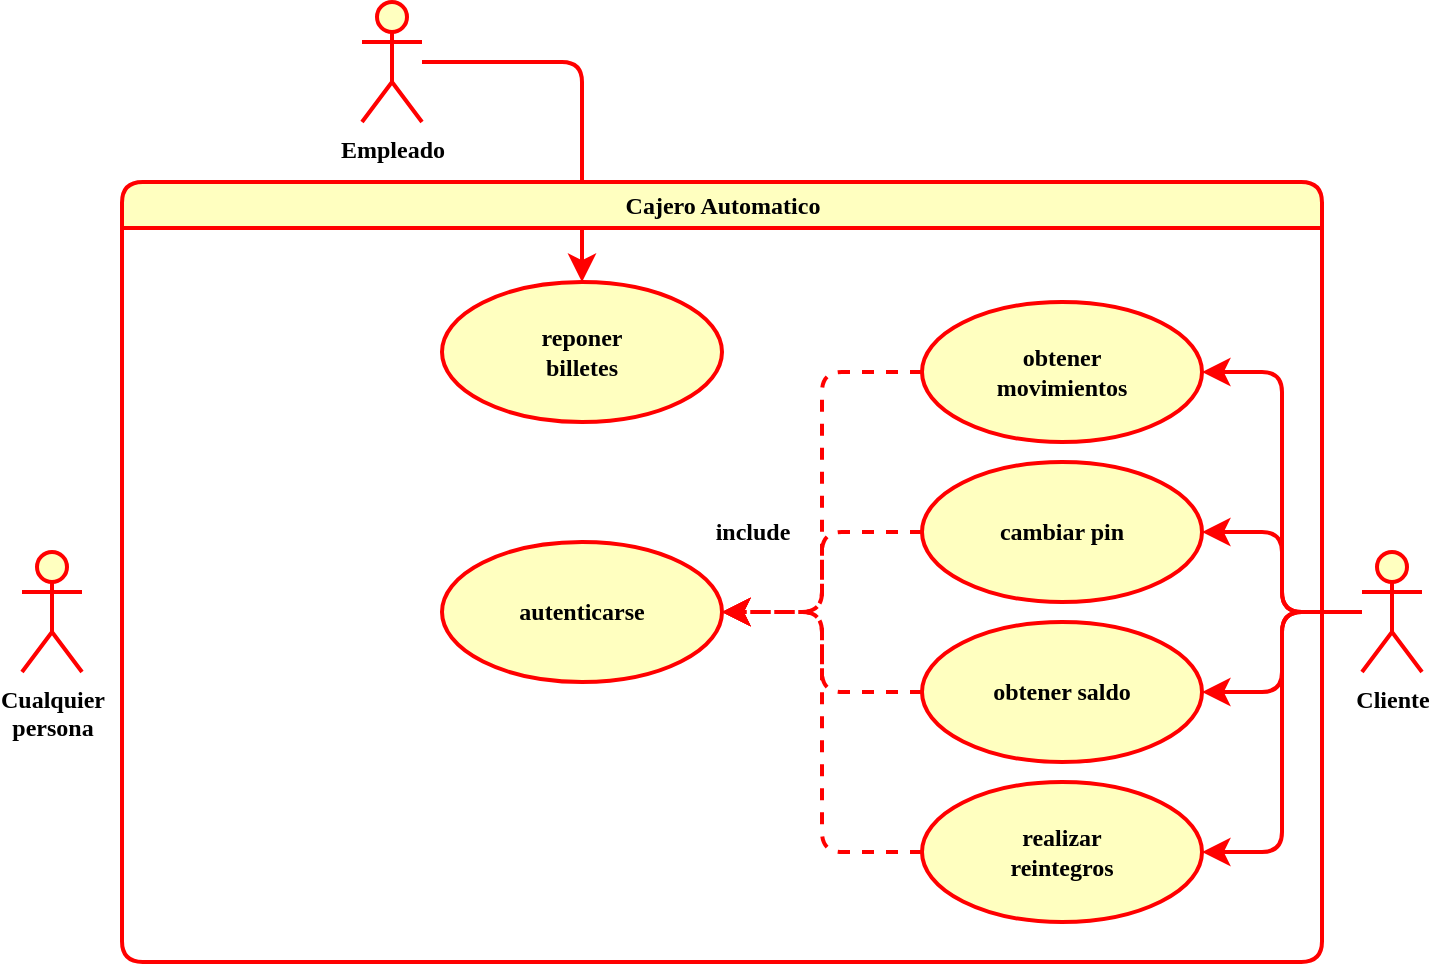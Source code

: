 <mxfile version="16.5.6" type="device"><diagram name="Page-1" id="58cdce13-f638-feb5-8d6f-7d28b1aa9fa0"><mxGraphModel dx="1293" dy="671" grid="1" gridSize="10" guides="1" tooltips="1" connect="1" arrows="1" fold="1" page="1" pageScale="1" pageWidth="1100" pageHeight="850" background="none" math="0" shadow="0"><root><mxCell id="0"/><mxCell id="1" parent="0"/><mxCell id="hwV_2SLnI1iF9xXN48G5-1" value="Cualquier&lt;br&gt;persona" style="shape=umlActor;verticalLabelPosition=bottom;verticalAlign=top;html=1;rounded=1;shadow=0;labelBackgroundColor=none;comic=0;fontFamily=Jetbrains Mono;fontSource=https%3A%2F%2Ffonts.googleapis.com%2Fcss%3Ffamily%3DJetbrains%2BMono;fontSize=12;fontColor=default;strokeColor=#ff0000;strokeWidth=2;fillColor=#ffffc0;fontStyle=1" vertex="1" parent="1"><mxGeometry x="270" y="395" width="30" height="60" as="geometry"/></mxCell><mxCell id="hwV_2SLnI1iF9xXN48G5-15" style="edgeStyle=orthogonalEdgeStyle;shape=connector;rounded=1;orthogonalLoop=1;jettySize=auto;html=1;entryX=1;entryY=0.5;entryDx=0;entryDy=0;labelBackgroundColor=none;fontFamily=Jetbrains Mono;fontSource=https%3A%2F%2Ffonts.googleapis.com%2Fcss%3Ffamily%3DJetbrains%2BMono;fontSize=12;fontColor=default;endArrow=classic;endFill=1;endSize=8;strokeColor=#ff0000;strokeWidth=2;fontStyle=1" edge="1" parent="1" source="hwV_2SLnI1iF9xXN48G5-4" target="hwV_2SLnI1iF9xXN48G5-12"><mxGeometry relative="1" as="geometry"/></mxCell><mxCell id="hwV_2SLnI1iF9xXN48G5-16" style="edgeStyle=orthogonalEdgeStyle;shape=connector;rounded=1;orthogonalLoop=1;jettySize=auto;html=1;entryX=1;entryY=0.5;entryDx=0;entryDy=0;labelBackgroundColor=none;fontFamily=Jetbrains Mono;fontSource=https%3A%2F%2Ffonts.googleapis.com%2Fcss%3Ffamily%3DJetbrains%2BMono;fontSize=12;fontColor=default;endArrow=classic;endFill=1;endSize=8;strokeColor=#ff0000;strokeWidth=2;fontStyle=1" edge="1" parent="1" source="hwV_2SLnI1iF9xXN48G5-4" target="hwV_2SLnI1iF9xXN48G5-14"><mxGeometry relative="1" as="geometry"/></mxCell><mxCell id="hwV_2SLnI1iF9xXN48G5-17" style="edgeStyle=orthogonalEdgeStyle;shape=connector;rounded=1;orthogonalLoop=1;jettySize=auto;html=1;entryX=1;entryY=0.5;entryDx=0;entryDy=0;labelBackgroundColor=none;fontFamily=Jetbrains Mono;fontSource=https%3A%2F%2Ffonts.googleapis.com%2Fcss%3Ffamily%3DJetbrains%2BMono;fontSize=12;fontColor=default;endArrow=classic;endFill=1;endSize=8;strokeColor=#ff0000;strokeWidth=2;fontStyle=1" edge="1" parent="1" source="hwV_2SLnI1iF9xXN48G5-4" target="hwV_2SLnI1iF9xXN48G5-11"><mxGeometry relative="1" as="geometry"/></mxCell><mxCell id="hwV_2SLnI1iF9xXN48G5-18" style="edgeStyle=orthogonalEdgeStyle;shape=connector;rounded=1;orthogonalLoop=1;jettySize=auto;html=1;entryX=1;entryY=0.5;entryDx=0;entryDy=0;labelBackgroundColor=none;fontFamily=Jetbrains Mono;fontSource=https%3A%2F%2Ffonts.googleapis.com%2Fcss%3Ffamily%3DJetbrains%2BMono;fontSize=12;fontColor=default;endArrow=classic;endFill=1;endSize=8;strokeColor=#ff0000;strokeWidth=2;fontStyle=1" edge="1" parent="1" source="hwV_2SLnI1iF9xXN48G5-4" target="hwV_2SLnI1iF9xXN48G5-13"><mxGeometry relative="1" as="geometry"/></mxCell><mxCell id="hwV_2SLnI1iF9xXN48G5-4" value="Cliente" style="shape=umlActor;verticalLabelPosition=bottom;verticalAlign=top;html=1;rounded=1;shadow=0;labelBackgroundColor=none;comic=0;fontFamily=Jetbrains Mono;fontSource=https%3A%2F%2Ffonts.googleapis.com%2Fcss%3Ffamily%3DJetbrains%2BMono;fontSize=12;fontColor=default;strokeColor=#ff0000;strokeWidth=2;fillColor=#ffffc0;fontStyle=1" vertex="1" parent="1"><mxGeometry x="940" y="395" width="30" height="60" as="geometry"/></mxCell><mxCell id="hwV_2SLnI1iF9xXN48G5-26" style="edgeStyle=orthogonalEdgeStyle;shape=connector;rounded=1;orthogonalLoop=1;jettySize=auto;html=1;labelBackgroundColor=none;fontFamily=Jetbrains Mono;fontSource=https%3A%2F%2Ffonts.googleapis.com%2Fcss%3Ffamily%3DJetbrains%2BMono;fontSize=12;fontColor=default;endArrow=classic;endFill=1;endSize=8;strokeColor=#ff0000;strokeWidth=2;fontStyle=1" edge="1" parent="1" source="hwV_2SLnI1iF9xXN48G5-6" target="hwV_2SLnI1iF9xXN48G5-24"><mxGeometry relative="1" as="geometry"/></mxCell><mxCell id="hwV_2SLnI1iF9xXN48G5-6" value="Empleado" style="shape=umlActor;verticalLabelPosition=bottom;verticalAlign=top;html=1;rounded=1;shadow=0;labelBackgroundColor=none;comic=0;fontFamily=Jetbrains Mono;fontSource=https%3A%2F%2Ffonts.googleapis.com%2Fcss%3Ffamily%3DJetbrains%2BMono;fontSize=12;fontColor=default;strokeColor=#ff0000;strokeWidth=2;fillColor=#ffffc0;fontStyle=1" vertex="1" parent="1"><mxGeometry x="440" y="120" width="30" height="60" as="geometry"/></mxCell><mxCell id="hwV_2SLnI1iF9xXN48G5-9" value="autenticarse" style="ellipse;whiteSpace=wrap;html=1;rounded=1;shadow=0;labelBackgroundColor=none;comic=0;fontFamily=Jetbrains Mono;fontSource=https%3A%2F%2Ffonts.googleapis.com%2Fcss%3Ffamily%3DJetbrains%2BMono;fontSize=12;fontColor=default;strokeColor=#ff0000;strokeWidth=2;fillColor=#ffffc0;fontStyle=1" vertex="1" parent="1"><mxGeometry x="480" y="390" width="140" height="70" as="geometry"/></mxCell><mxCell id="hwV_2SLnI1iF9xXN48G5-20" style="edgeStyle=orthogonalEdgeStyle;shape=connector;rounded=1;orthogonalLoop=1;jettySize=auto;html=1;labelBackgroundColor=none;fontFamily=Jetbrains Mono;fontSource=https%3A%2F%2Ffonts.googleapis.com%2Fcss%3Ffamily%3DJetbrains%2BMono;fontSize=12;fontColor=default;endArrow=classic;endFill=1;endSize=8;strokeColor=#ff0000;strokeWidth=2;dashed=1;fontStyle=1" edge="1" parent="1" source="hwV_2SLnI1iF9xXN48G5-11" target="hwV_2SLnI1iF9xXN48G5-9"><mxGeometry relative="1" as="geometry"/></mxCell><mxCell id="hwV_2SLnI1iF9xXN48G5-11" value="cambiar pin" style="ellipse;whiteSpace=wrap;html=1;rounded=1;shadow=0;labelBackgroundColor=none;comic=0;fontFamily=Jetbrains Mono;fontSource=https%3A%2F%2Ffonts.googleapis.com%2Fcss%3Ffamily%3DJetbrains%2BMono;fontSize=12;fontColor=default;strokeColor=#ff0000;strokeWidth=2;fillColor=#ffffc0;fontStyle=1" vertex="1" parent="1"><mxGeometry x="720" y="350" width="140" height="70" as="geometry"/></mxCell><mxCell id="hwV_2SLnI1iF9xXN48G5-19" style="edgeStyle=orthogonalEdgeStyle;shape=connector;rounded=1;orthogonalLoop=1;jettySize=auto;html=1;entryX=1;entryY=0.5;entryDx=0;entryDy=0;labelBackgroundColor=none;fontFamily=Jetbrains Mono;fontSource=https%3A%2F%2Ffonts.googleapis.com%2Fcss%3Ffamily%3DJetbrains%2BMono;fontSize=12;fontColor=default;endArrow=classic;endFill=1;endSize=8;strokeColor=#ff0000;strokeWidth=2;dashed=1;fontStyle=1" edge="1" parent="1" source="hwV_2SLnI1iF9xXN48G5-12" target="hwV_2SLnI1iF9xXN48G5-9"><mxGeometry relative="1" as="geometry"/></mxCell><mxCell id="hwV_2SLnI1iF9xXN48G5-12" value="obtener &lt;br&gt;movimientos" style="ellipse;whiteSpace=wrap;html=1;rounded=1;shadow=0;labelBackgroundColor=none;comic=0;fontFamily=Jetbrains Mono;fontSource=https%3A%2F%2Ffonts.googleapis.com%2Fcss%3Ffamily%3DJetbrains%2BMono;fontSize=12;fontColor=default;strokeColor=#ff0000;strokeWidth=2;fillColor=#ffffc0;fontStyle=1" vertex="1" parent="1"><mxGeometry x="720" y="270" width="140" height="70" as="geometry"/></mxCell><mxCell id="hwV_2SLnI1iF9xXN48G5-21" style="edgeStyle=orthogonalEdgeStyle;shape=connector;rounded=1;orthogonalLoop=1;jettySize=auto;html=1;labelBackgroundColor=none;fontFamily=Jetbrains Mono;fontSource=https%3A%2F%2Ffonts.googleapis.com%2Fcss%3Ffamily%3DJetbrains%2BMono;fontSize=12;fontColor=default;endArrow=classic;endFill=1;endSize=8;strokeColor=#ff0000;strokeWidth=2;dashed=1;fontStyle=1" edge="1" parent="1" source="hwV_2SLnI1iF9xXN48G5-13" target="hwV_2SLnI1iF9xXN48G5-9"><mxGeometry relative="1" as="geometry"/></mxCell><mxCell id="hwV_2SLnI1iF9xXN48G5-13" value="obtener saldo" style="ellipse;whiteSpace=wrap;html=1;rounded=1;shadow=0;labelBackgroundColor=none;comic=0;fontFamily=Jetbrains Mono;fontSource=https%3A%2F%2Ffonts.googleapis.com%2Fcss%3Ffamily%3DJetbrains%2BMono;fontSize=12;fontColor=default;strokeColor=#ff0000;strokeWidth=2;fillColor=#ffffc0;fontStyle=1" vertex="1" parent="1"><mxGeometry x="720" y="430" width="140" height="70" as="geometry"/></mxCell><mxCell id="hwV_2SLnI1iF9xXN48G5-22" style="edgeStyle=orthogonalEdgeStyle;shape=connector;rounded=1;orthogonalLoop=1;jettySize=auto;html=1;entryX=1;entryY=0.5;entryDx=0;entryDy=0;labelBackgroundColor=none;fontFamily=Jetbrains Mono;fontSource=https%3A%2F%2Ffonts.googleapis.com%2Fcss%3Ffamily%3DJetbrains%2BMono;fontSize=12;fontColor=default;endArrow=classic;endFill=1;endSize=8;strokeColor=#ff0000;strokeWidth=2;dashed=1;fontStyle=1" edge="1" parent="1" source="hwV_2SLnI1iF9xXN48G5-14" target="hwV_2SLnI1iF9xXN48G5-9"><mxGeometry relative="1" as="geometry"/></mxCell><mxCell id="hwV_2SLnI1iF9xXN48G5-14" value="realizar&lt;br&gt;reintegros" style="ellipse;whiteSpace=wrap;html=1;rounded=1;shadow=0;labelBackgroundColor=none;comic=0;fontFamily=Jetbrains Mono;fontSource=https%3A%2F%2Ffonts.googleapis.com%2Fcss%3Ffamily%3DJetbrains%2BMono;fontSize=12;fontColor=default;strokeColor=#ff0000;strokeWidth=2;fillColor=#ffffc0;fontStyle=1" vertex="1" parent="1"><mxGeometry x="720" y="510" width="140" height="70" as="geometry"/></mxCell><mxCell id="hwV_2SLnI1iF9xXN48G5-23" value="include" style="text;html=1;align=center;verticalAlign=middle;resizable=0;points=[];autosize=1;strokeColor=none;fillColor=none;fontSize=12;fontFamily=Jetbrains Mono;fontColor=default;fontStyle=1" vertex="1" parent="1"><mxGeometry x="600" y="375" width="70" height="20" as="geometry"/></mxCell><mxCell id="hwV_2SLnI1iF9xXN48G5-24" value="reponer&lt;br&gt;billetes" style="ellipse;whiteSpace=wrap;html=1;rounded=1;shadow=0;labelBackgroundColor=none;comic=0;fontFamily=Jetbrains Mono;fontSource=https%3A%2F%2Ffonts.googleapis.com%2Fcss%3Ffamily%3DJetbrains%2BMono;fontSize=12;fontColor=default;strokeColor=#ff0000;strokeWidth=2;fillColor=#ffffc0;fontStyle=1" vertex="1" parent="1"><mxGeometry x="480" y="260" width="140" height="70" as="geometry"/></mxCell><mxCell id="hwV_2SLnI1iF9xXN48G5-28" value="Cajero Automatico" style="swimlane;rounded=1;shadow=0;labelBackgroundColor=none;comic=0;fontFamily=Jetbrains Mono;fontSource=https%3A%2F%2Ffonts.googleapis.com%2Fcss%3Ffamily%3DJetbrains%2BMono;fontSize=12;fontColor=default;strokeColor=#ff0000;strokeWidth=2;fillColor=#ffffc0;html=1;fontStyle=1" vertex="1" parent="1"><mxGeometry x="320" y="210" width="600" height="390" as="geometry"/></mxCell></root></mxGraphModel></diagram></mxfile>